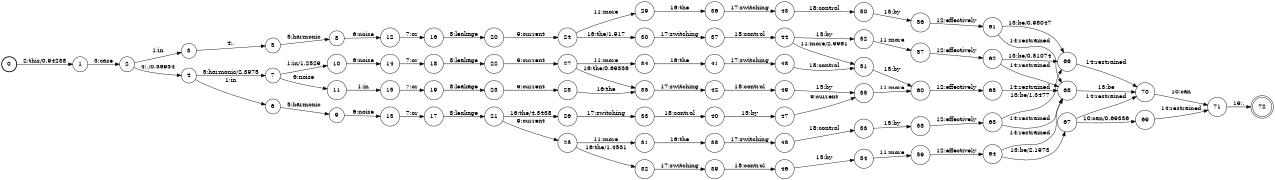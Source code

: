 digraph FST {
rankdir = LR;
size = "8.5,11";
label = "";
center = 1;
orientation = Portrait;
ranksep = "0.4";
nodesep = "0.25";
0 [label = "0", shape = circle, style = bold, fontsize = 14]
	0 -> 1 [label = "2:this/0.94238", fontsize = 14];
1 [label = "1", shape = circle, style = solid, fontsize = 14]
	1 -> 2 [label = "3:case", fontsize = 14];
2 [label = "2", shape = circle, style = solid, fontsize = 14]
	2 -> 3 [label = "1:in", fontsize = 14];
	2 -> 4 [label = "4:,/0.56934", fontsize = 14];
3 [label = "3", shape = circle, style = solid, fontsize = 14]
	3 -> 5 [label = "4:,", fontsize = 14];
4 [label = "4", shape = circle, style = solid, fontsize = 14]
	4 -> 6 [label = "1:in", fontsize = 14];
	4 -> 7 [label = "5:harmonic/2.3975", fontsize = 14];
5 [label = "5", shape = circle, style = solid, fontsize = 14]
	5 -> 8 [label = "5:harmonic", fontsize = 14];
6 [label = "6", shape = circle, style = solid, fontsize = 14]
	6 -> 9 [label = "5:harmonic", fontsize = 14];
7 [label = "7", shape = circle, style = solid, fontsize = 14]
	7 -> 10 [label = "1:in/1.2529", fontsize = 14];
	7 -> 11 [label = "6:noise", fontsize = 14];
8 [label = "8", shape = circle, style = solid, fontsize = 14]
	8 -> 12 [label = "6:noise", fontsize = 14];
9 [label = "9", shape = circle, style = solid, fontsize = 14]
	9 -> 13 [label = "6:noise", fontsize = 14];
10 [label = "10", shape = circle, style = solid, fontsize = 14]
	10 -> 14 [label = "6:noise", fontsize = 14];
11 [label = "11", shape = circle, style = solid, fontsize = 14]
	11 -> 15 [label = "1:in", fontsize = 14];
12 [label = "12", shape = circle, style = solid, fontsize = 14]
	12 -> 16 [label = "7:or", fontsize = 14];
13 [label = "13", shape = circle, style = solid, fontsize = 14]
	13 -> 17 [label = "7:or", fontsize = 14];
14 [label = "14", shape = circle, style = solid, fontsize = 14]
	14 -> 18 [label = "7:or", fontsize = 14];
15 [label = "15", shape = circle, style = solid, fontsize = 14]
	15 -> 19 [label = "7:or", fontsize = 14];
16 [label = "16", shape = circle, style = solid, fontsize = 14]
	16 -> 20 [label = "8:leakage", fontsize = 14];
17 [label = "17", shape = circle, style = solid, fontsize = 14]
	17 -> 21 [label = "8:leakage", fontsize = 14];
18 [label = "18", shape = circle, style = solid, fontsize = 14]
	18 -> 22 [label = "8:leakage", fontsize = 14];
19 [label = "19", shape = circle, style = solid, fontsize = 14]
	19 -> 23 [label = "8:leakage", fontsize = 14];
20 [label = "20", shape = circle, style = solid, fontsize = 14]
	20 -> 24 [label = "9:current", fontsize = 14];
21 [label = "21", shape = circle, style = solid, fontsize = 14]
	21 -> 25 [label = "9:current", fontsize = 14];
	21 -> 26 [label = "16:the/4.3438", fontsize = 14];
22 [label = "22", shape = circle, style = solid, fontsize = 14]
	22 -> 27 [label = "9:current", fontsize = 14];
23 [label = "23", shape = circle, style = solid, fontsize = 14]
	23 -> 28 [label = "9:current", fontsize = 14];
24 [label = "24", shape = circle, style = solid, fontsize = 14]
	24 -> 29 [label = "11:more", fontsize = 14];
	24 -> 30 [label = "16:the/1.917", fontsize = 14];
25 [label = "25", shape = circle, style = solid, fontsize = 14]
	25 -> 31 [label = "11:more", fontsize = 14];
	25 -> 32 [label = "16:the/1.4531", fontsize = 14];
26 [label = "26", shape = circle, style = solid, fontsize = 14]
	26 -> 33 [label = "17:switching", fontsize = 14];
27 [label = "27", shape = circle, style = solid, fontsize = 14]
	27 -> 34 [label = "11:more", fontsize = 14];
	27 -> 35 [label = "16:the/0.69336", fontsize = 14];
28 [label = "28", shape = circle, style = solid, fontsize = 14]
	28 -> 35 [label = "16:the", fontsize = 14];
29 [label = "29", shape = circle, style = solid, fontsize = 14]
	29 -> 36 [label = "16:the", fontsize = 14];
30 [label = "30", shape = circle, style = solid, fontsize = 14]
	30 -> 37 [label = "17:switching", fontsize = 14];
31 [label = "31", shape = circle, style = solid, fontsize = 14]
	31 -> 38 [label = "16:the", fontsize = 14];
32 [label = "32", shape = circle, style = solid, fontsize = 14]
	32 -> 39 [label = "17:switching", fontsize = 14];
33 [label = "33", shape = circle, style = solid, fontsize = 14]
	33 -> 40 [label = "18:control", fontsize = 14];
34 [label = "34", shape = circle, style = solid, fontsize = 14]
	34 -> 41 [label = "16:the", fontsize = 14];
35 [label = "35", shape = circle, style = solid, fontsize = 14]
	35 -> 42 [label = "17:switching", fontsize = 14];
36 [label = "36", shape = circle, style = solid, fontsize = 14]
	36 -> 43 [label = "17:switching", fontsize = 14];
37 [label = "37", shape = circle, style = solid, fontsize = 14]
	37 -> 44 [label = "18:control", fontsize = 14];
38 [label = "38", shape = circle, style = solid, fontsize = 14]
	38 -> 45 [label = "17:switching", fontsize = 14];
39 [label = "39", shape = circle, style = solid, fontsize = 14]
	39 -> 46 [label = "18:control", fontsize = 14];
40 [label = "40", shape = circle, style = solid, fontsize = 14]
	40 -> 47 [label = "15:by", fontsize = 14];
41 [label = "41", shape = circle, style = solid, fontsize = 14]
	41 -> 48 [label = "17:switching", fontsize = 14];
42 [label = "42", shape = circle, style = solid, fontsize = 14]
	42 -> 49 [label = "18:control", fontsize = 14];
43 [label = "43", shape = circle, style = solid, fontsize = 14]
	43 -> 50 [label = "18:control", fontsize = 14];
44 [label = "44", shape = circle, style = solid, fontsize = 14]
	44 -> 51 [label = "11:more/2.9961", fontsize = 14];
	44 -> 52 [label = "15:by", fontsize = 14];
45 [label = "45", shape = circle, style = solid, fontsize = 14]
	45 -> 53 [label = "18:control", fontsize = 14];
46 [label = "46", shape = circle, style = solid, fontsize = 14]
	46 -> 54 [label = "15:by", fontsize = 14];
47 [label = "47", shape = circle, style = solid, fontsize = 14]
	47 -> 55 [label = "9:current", fontsize = 14];
48 [label = "48", shape = circle, style = solid, fontsize = 14]
	48 -> 51 [label = "18:control", fontsize = 14];
49 [label = "49", shape = circle, style = solid, fontsize = 14]
	49 -> 55 [label = "15:by", fontsize = 14];
50 [label = "50", shape = circle, style = solid, fontsize = 14]
	50 -> 56 [label = "15:by", fontsize = 14];
51 [label = "51", shape = circle, style = solid, fontsize = 14]
	51 -> 60 [label = "15:by", fontsize = 14];
52 [label = "52", shape = circle, style = solid, fontsize = 14]
	52 -> 57 [label = "11:more", fontsize = 14];
53 [label = "53", shape = circle, style = solid, fontsize = 14]
	53 -> 58 [label = "15:by", fontsize = 14];
54 [label = "54", shape = circle, style = solid, fontsize = 14]
	54 -> 59 [label = "11:more", fontsize = 14];
55 [label = "55", shape = circle, style = solid, fontsize = 14]
	55 -> 60 [label = "11:more", fontsize = 14];
56 [label = "56", shape = circle, style = solid, fontsize = 14]
	56 -> 61 [label = "12:effectively", fontsize = 14];
57 [label = "57", shape = circle, style = solid, fontsize = 14]
	57 -> 62 [label = "12:effectively", fontsize = 14];
58 [label = "58", shape = circle, style = solid, fontsize = 14]
	58 -> 63 [label = "12:effectively", fontsize = 14];
59 [label = "59", shape = circle, style = solid, fontsize = 14]
	59 -> 64 [label = "12:effectively", fontsize = 14];
60 [label = "60", shape = circle, style = solid, fontsize = 14]
	60 -> 65 [label = "12:effectively", fontsize = 14];
61 [label = "61", shape = circle, style = solid, fontsize = 14]
	61 -> 66 [label = "13:be/0.98047", fontsize = 14];
	61 -> 68 [label = "14:restrained", fontsize = 14];
62 [label = "62", shape = circle, style = solid, fontsize = 14]
	62 -> 66 [label = "13:be/0.51074", fontsize = 14];
	62 -> 68 [label = "14:restrained", fontsize = 14];
63 [label = "63", shape = circle, style = solid, fontsize = 14]
	63 -> 66 [label = "13:be/1.3477", fontsize = 14];
	63 -> 68 [label = "14:restrained", fontsize = 14];
64 [label = "64", shape = circle, style = solid, fontsize = 14]
	64 -> 67 [label = "13:be/2.1973", fontsize = 14];
	64 -> 68 [label = "14:restrained", fontsize = 14];
65 [label = "65", shape = circle, style = solid, fontsize = 14]
	65 -> 68 [label = "14:restrained", fontsize = 14];
66 [label = "66", shape = circle, style = solid, fontsize = 14]
	66 -> 70 [label = "14:restrained", fontsize = 14];
67 [label = "67", shape = circle, style = solid, fontsize = 14]
	67 -> 69 [label = "10:can/0.69336", fontsize = 14];
	67 -> 70 [label = "14:restrained", fontsize = 14];
68 [label = "68", shape = circle, style = solid, fontsize = 14]
	68 -> 70 [label = "13:be", fontsize = 14];
69 [label = "69", shape = circle, style = solid, fontsize = 14]
	69 -> 71 [label = "14:restrained", fontsize = 14];
70 [label = "70", shape = circle, style = solid, fontsize = 14]
	70 -> 71 [label = "10:can", fontsize = 14];
71 [label = "71", shape = circle, style = solid, fontsize = 14]
	71 -> 72 [label = "19:.", fontsize = 14];
72 [label = "72", shape = doublecircle, style = solid, fontsize = 14]
}
